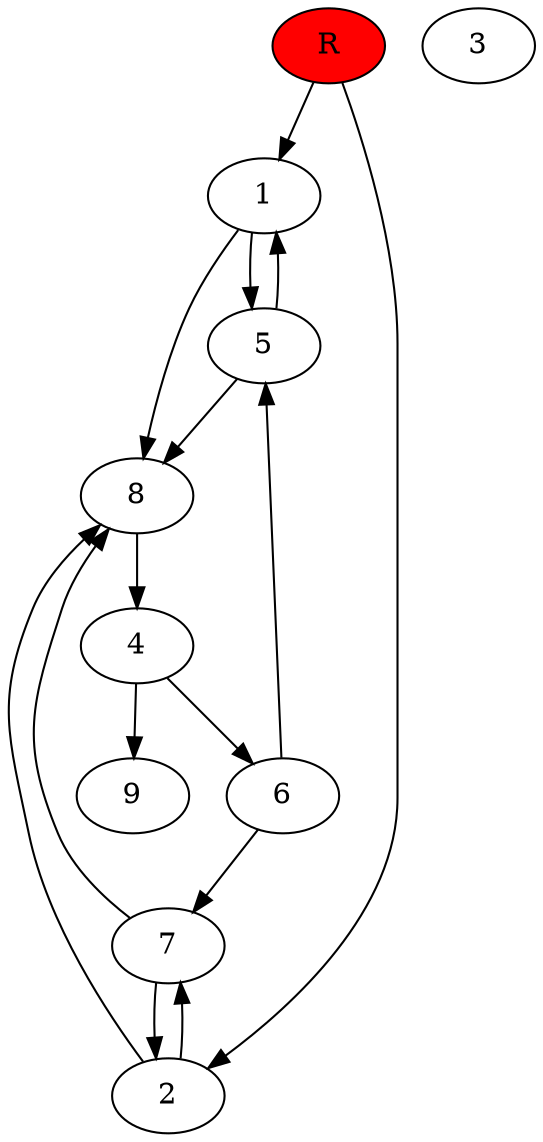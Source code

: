 digraph prb3174 {
	1
	2
	3
	4
	5
	6
	7
	8
	R [fillcolor="#ff0000" style=filled]
	1 -> 5
	1 -> 8
	2 -> 7
	2 -> 8
	4 -> 6
	4 -> 9
	5 -> 1
	5 -> 8
	6 -> 5
	6 -> 7
	7 -> 2
	7 -> 8
	8 -> 4
	R -> 1
	R -> 2
}
